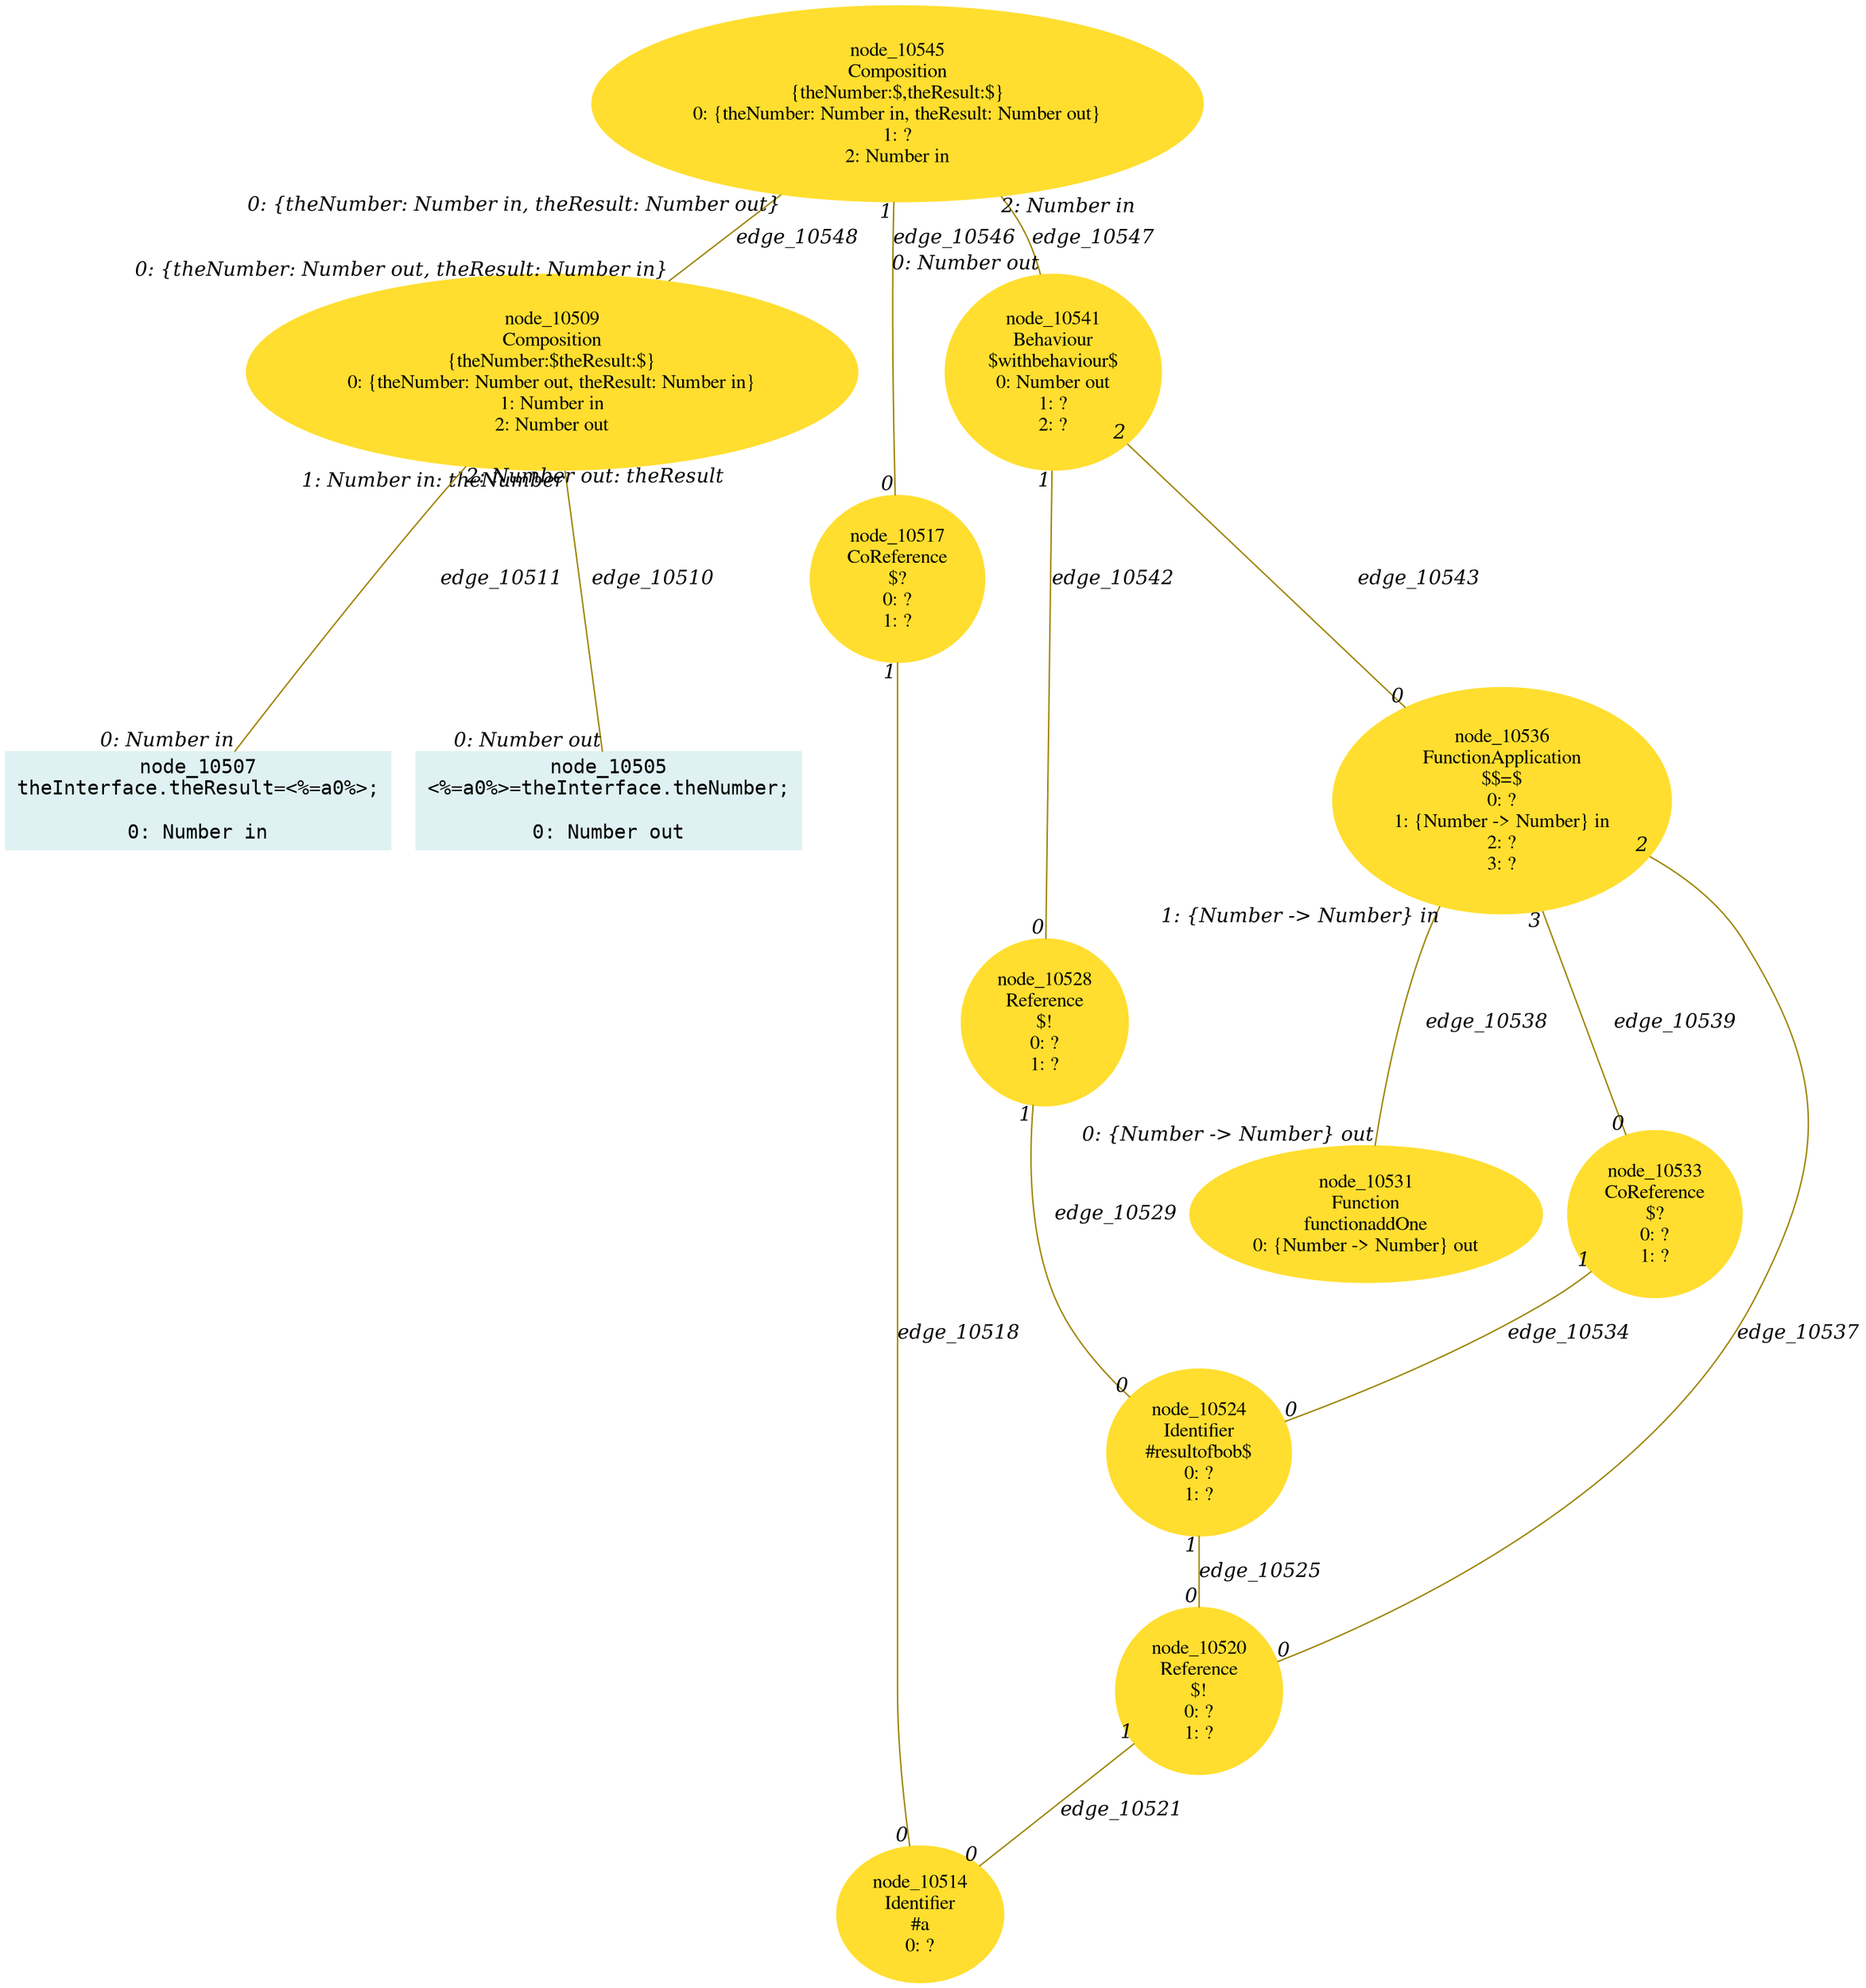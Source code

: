 digraph g{node_10505 [shape="box", style="filled", color="#dff1f2", fontname="Courier", label="node_10505
<%=a0%>=theInterface.theNumber;

0: Number out" ]
node_10507 [shape="box", style="filled", color="#dff1f2", fontname="Courier", label="node_10507
theInterface.theResult=<%=a0%>;

0: Number in" ]
node_10509 [shape="ellipse", style="filled", color="#ffde2f", fontname="Times", label="node_10509
Composition
{theNumber:$theResult:$}
0: {theNumber: Number out, theResult: Number in}
1: Number in
2: Number out" ]
node_10514 [shape="ellipse", style="filled", color="#ffde2f", fontname="Times", label="node_10514
Identifier
#a
0: ?" ]
node_10517 [shape="ellipse", style="filled", color="#ffde2f", fontname="Times", label="node_10517
CoReference
$?
0: ?
1: ?" ]
node_10520 [shape="ellipse", style="filled", color="#ffde2f", fontname="Times", label="node_10520
Reference
$!
0: ?
1: ?" ]
node_10524 [shape="ellipse", style="filled", color="#ffde2f", fontname="Times", label="node_10524
Identifier
#resultofbob$
0: ?
1: ?" ]
node_10528 [shape="ellipse", style="filled", color="#ffde2f", fontname="Times", label="node_10528
Reference
$!
0: ?
1: ?" ]
node_10531 [shape="ellipse", style="filled", color="#ffde2f", fontname="Times", label="node_10531
Function
functionaddOne
0: {Number -> Number} out" ]
node_10533 [shape="ellipse", style="filled", color="#ffde2f", fontname="Times", label="node_10533
CoReference
$?
0: ?
1: ?" ]
node_10536 [shape="ellipse", style="filled", color="#ffde2f", fontname="Times", label="node_10536
FunctionApplication
$$=$
0: ?
1: {Number -> Number} in
2: ?
3: ?" ]
node_10541 [shape="ellipse", style="filled", color="#ffde2f", fontname="Times", label="node_10541
Behaviour
$withbehaviour$
0: Number out
1: ?
2: ?" ]
node_10545 [shape="ellipse", style="filled", color="#ffde2f", fontname="Times", label="node_10545
Composition
{theNumber:$,theResult:$}
0: {theNumber: Number in, theResult: Number out}
1: ?
2: Number in" ]
node_10509 -> node_10505 [dir=none, arrowHead=none, fontname="Times-Italic", arrowsize=1, color="#9d8400", label="edge_10510",  headlabel="0: Number out", taillabel="1: Number in: theNumber" ]
node_10509 -> node_10507 [dir=none, arrowHead=none, fontname="Times-Italic", arrowsize=1, color="#9d8400", label="edge_10511",  headlabel="0: Number in", taillabel="2: Number out: theResult" ]
node_10517 -> node_10514 [dir=none, arrowHead=none, fontname="Times-Italic", arrowsize=1, color="#9d8400", label="edge_10518",  headlabel="0", taillabel="1" ]
node_10520 -> node_10514 [dir=none, arrowHead=none, fontname="Times-Italic", arrowsize=1, color="#9d8400", label="edge_10521",  headlabel="0", taillabel="1" ]
node_10524 -> node_10520 [dir=none, arrowHead=none, fontname="Times-Italic", arrowsize=1, color="#9d8400", label="edge_10525",  headlabel="0", taillabel="1" ]
node_10528 -> node_10524 [dir=none, arrowHead=none, fontname="Times-Italic", arrowsize=1, color="#9d8400", label="edge_10529",  headlabel="0", taillabel="1" ]
node_10533 -> node_10524 [dir=none, arrowHead=none, fontname="Times-Italic", arrowsize=1, color="#9d8400", label="edge_10534",  headlabel="0", taillabel="1" ]
node_10536 -> node_10520 [dir=none, arrowHead=none, fontname="Times-Italic", arrowsize=1, color="#9d8400", label="edge_10537",  headlabel="0", taillabel="2" ]
node_10536 -> node_10531 [dir=none, arrowHead=none, fontname="Times-Italic", arrowsize=1, color="#9d8400", label="edge_10538",  headlabel="0: {Number -> Number} out", taillabel="1: {Number -> Number} in" ]
node_10536 -> node_10533 [dir=none, arrowHead=none, fontname="Times-Italic", arrowsize=1, color="#9d8400", label="edge_10539",  headlabel="0", taillabel="3" ]
node_10541 -> node_10528 [dir=none, arrowHead=none, fontname="Times-Italic", arrowsize=1, color="#9d8400", label="edge_10542",  headlabel="0", taillabel="1" ]
node_10541 -> node_10536 [dir=none, arrowHead=none, fontname="Times-Italic", arrowsize=1, color="#9d8400", label="edge_10543",  headlabel="0", taillabel="2" ]
node_10545 -> node_10517 [dir=none, arrowHead=none, fontname="Times-Italic", arrowsize=1, color="#9d8400", label="edge_10546",  headlabel="0", taillabel="1" ]
node_10545 -> node_10541 [dir=none, arrowHead=none, fontname="Times-Italic", arrowsize=1, color="#9d8400", label="edge_10547",  headlabel="0: Number out", taillabel="2: Number in" ]
node_10545 -> node_10509 [dir=none, arrowHead=none, fontname="Times-Italic", arrowsize=1, color="#9d8400", label="edge_10548",  headlabel="0: {theNumber: Number out, theResult: Number in}", taillabel="0: {theNumber: Number in, theResult: Number out}" ]
}